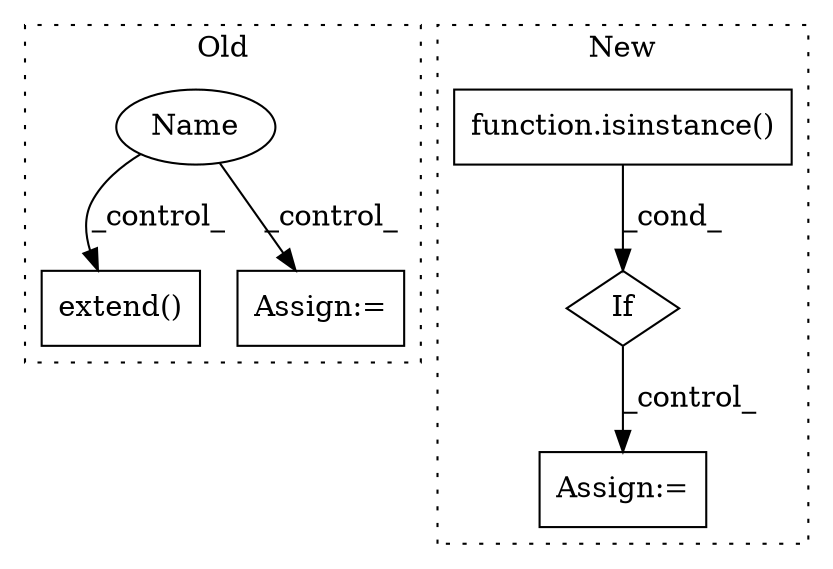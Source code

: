 digraph G {
subgraph cluster0 {
1 [label="extend()" a="75" s="2441,2465" l="18,1" shape="box"];
5 [label="Assign:=" a="68" s="2378" l="10" shape="box"];
6 [label="Name" a="87" s="2231" l="12" shape="ellipse"];
label = "Old";
style="dotted";
}
subgraph cluster1 {
2 [label="function.isinstance()" a="75" s="2195,2218" l="11,1" shape="box"];
3 [label="If" a="96" s="2229" l="3" shape="diamond"];
4 [label="Assign:=" a="68" s="2270" l="3" shape="box"];
label = "New";
style="dotted";
}
2 -> 3 [label="_cond_"];
3 -> 4 [label="_control_"];
6 -> 5 [label="_control_"];
6 -> 1 [label="_control_"];
}